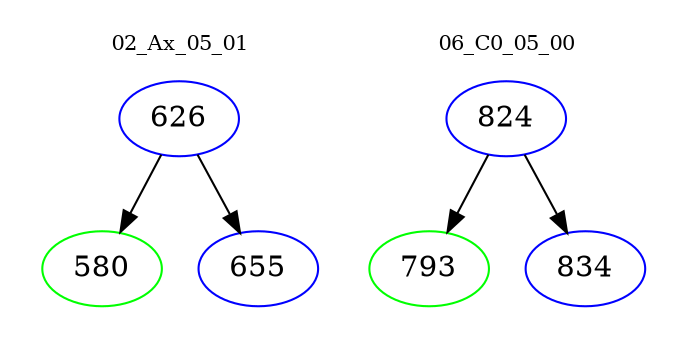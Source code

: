 digraph{
subgraph cluster_0 {
color = white
label = "02_Ax_05_01";
fontsize=10;
T0_626 [label="626", color="blue"]
T0_626 -> T0_580 [color="black"]
T0_580 [label="580", color="green"]
T0_626 -> T0_655 [color="black"]
T0_655 [label="655", color="blue"]
}
subgraph cluster_1 {
color = white
label = "06_C0_05_00";
fontsize=10;
T1_824 [label="824", color="blue"]
T1_824 -> T1_793 [color="black"]
T1_793 [label="793", color="green"]
T1_824 -> T1_834 [color="black"]
T1_834 [label="834", color="blue"]
}
}
